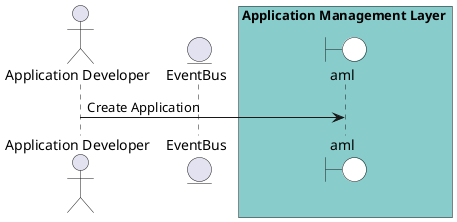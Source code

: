 @startuml

actor "Application Developer"


entity EventBus

box Application Management Layer #88cccc
    boundary aml #white
end box



"Application Developer" -> aml: Create Application



@enduml
